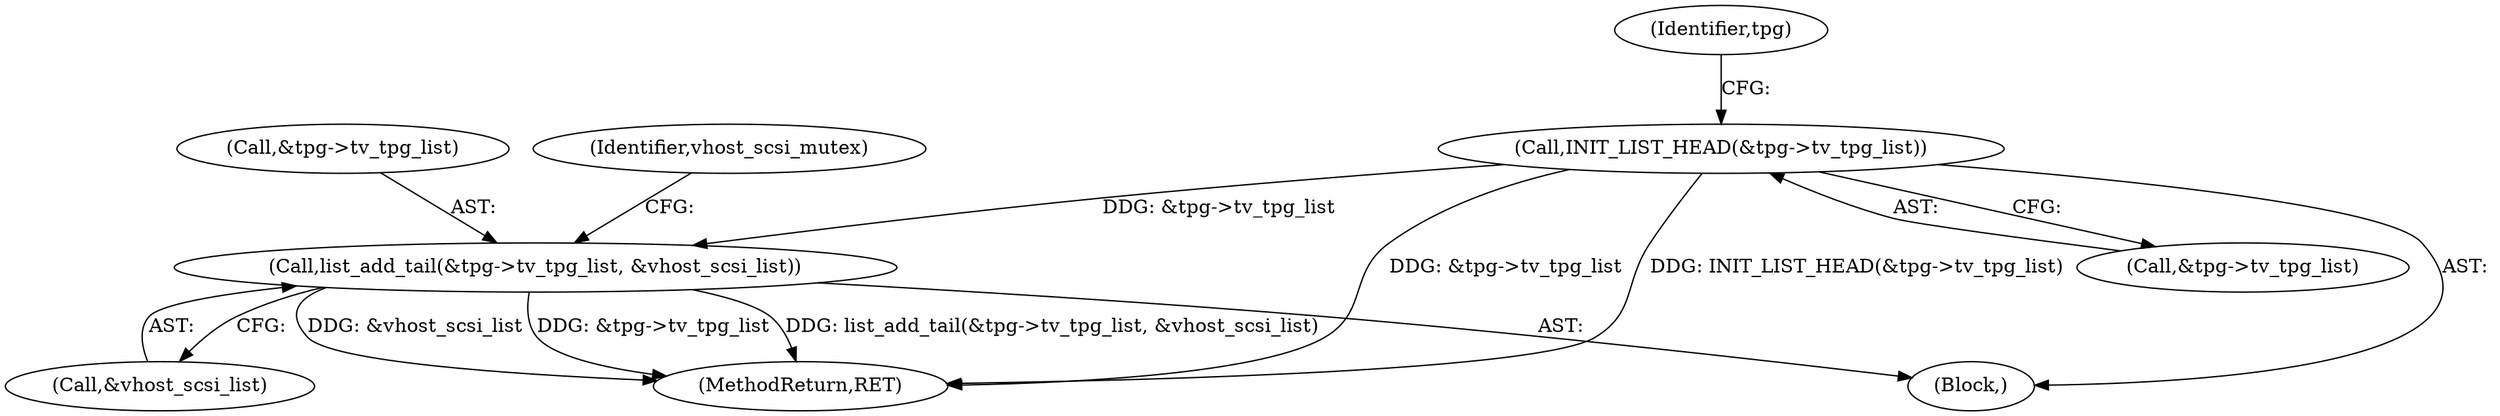 digraph "0_linux_59c816c1f24df0204e01851431d3bab3eb76719c@pointer" {
"1000196" [label="(Call,list_add_tail(&tpg->tv_tpg_list, &vhost_scsi_list))"];
"1000155" [label="(Call,INIT_LIST_HEAD(&tpg->tv_tpg_list))"];
"1000201" [label="(Call,&vhost_scsi_list)"];
"1000211" [label="(MethodReturn,RET)"];
"1000197" [label="(Call,&tpg->tv_tpg_list)"];
"1000205" [label="(Identifier,vhost_scsi_mutex)"];
"1000155" [label="(Call,INIT_LIST_HEAD(&tpg->tv_tpg_list))"];
"1000104" [label="(Block,)"];
"1000196" [label="(Call,list_add_tail(&tpg->tv_tpg_list, &vhost_scsi_list))"];
"1000162" [label="(Identifier,tpg)"];
"1000156" [label="(Call,&tpg->tv_tpg_list)"];
"1000196" -> "1000104"  [label="AST: "];
"1000196" -> "1000201"  [label="CFG: "];
"1000197" -> "1000196"  [label="AST: "];
"1000201" -> "1000196"  [label="AST: "];
"1000205" -> "1000196"  [label="CFG: "];
"1000196" -> "1000211"  [label="DDG: &tpg->tv_tpg_list"];
"1000196" -> "1000211"  [label="DDG: list_add_tail(&tpg->tv_tpg_list, &vhost_scsi_list)"];
"1000196" -> "1000211"  [label="DDG: &vhost_scsi_list"];
"1000155" -> "1000196"  [label="DDG: &tpg->tv_tpg_list"];
"1000155" -> "1000104"  [label="AST: "];
"1000155" -> "1000156"  [label="CFG: "];
"1000156" -> "1000155"  [label="AST: "];
"1000162" -> "1000155"  [label="CFG: "];
"1000155" -> "1000211"  [label="DDG: INIT_LIST_HEAD(&tpg->tv_tpg_list)"];
"1000155" -> "1000211"  [label="DDG: &tpg->tv_tpg_list"];
}
